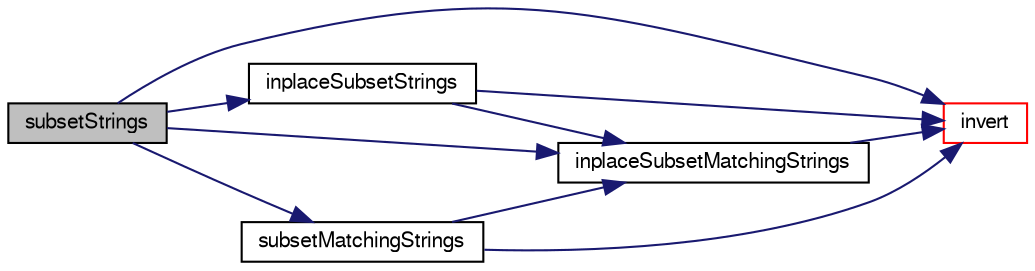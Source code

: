 digraph "subsetStrings"
{
  bgcolor="transparent";
  edge [fontname="FreeSans",fontsize="10",labelfontname="FreeSans",labelfontsize="10"];
  node [fontname="FreeSans",fontsize="10",shape=record];
  rankdir="LR";
  Node126513 [label="subsetStrings",height=0.2,width=0.4,color="black", fillcolor="grey75", style="filled", fontcolor="black"];
  Node126513 -> Node126514 [color="midnightblue",fontsize="10",style="solid",fontname="FreeSans"];
  Node126514 [label="inplaceSubsetMatchingStrings",height=0.2,width=0.4,color="black",URL="$a21124.html#aece86bf06ffb23fa9a43a98cefae8904",tooltip="Inplace extract elements of StringList when regular expression matches. "];
  Node126514 -> Node126515 [color="midnightblue",fontsize="10",style="solid",fontname="FreeSans"];
  Node126515 [label="invert",height=0.2,width=0.4,color="red",URL="$a21124.html#a327595a4510d001734d50819f3ee744d",tooltip="Invert one-to-one map. Unmapped elements will be -1. "];
  Node126513 -> Node126561 [color="midnightblue",fontsize="10",style="solid",fontname="FreeSans"];
  Node126561 [label="inplaceSubsetStrings",height=0.2,width=0.4,color="black",URL="$a21124.html#a06c755c34060fe2d6a908173e4b9df79",tooltip="Inplace extract elements of StringList when regular expression matches. "];
  Node126561 -> Node126514 [color="midnightblue",fontsize="10",style="solid",fontname="FreeSans"];
  Node126561 -> Node126515 [color="midnightblue",fontsize="10",style="solid",fontname="FreeSans"];
  Node126513 -> Node126515 [color="midnightblue",fontsize="10",style="solid",fontname="FreeSans"];
  Node126513 -> Node126562 [color="midnightblue",fontsize="10",style="solid",fontname="FreeSans"];
  Node126562 [label="subsetMatchingStrings",height=0.2,width=0.4,color="black",URL="$a21124.html#a4bc482f054b2f98d550002d8bf1856ea",tooltip="Extract elements of StringList when regular expression matches. "];
  Node126562 -> Node126514 [color="midnightblue",fontsize="10",style="solid",fontname="FreeSans"];
  Node126562 -> Node126515 [color="midnightblue",fontsize="10",style="solid",fontname="FreeSans"];
}
